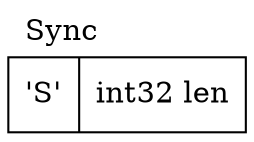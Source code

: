 graph Sync {
      label=Sync;
      labelloc=t;
      labeljust=l;
      node [shape=record];
      struct1 [label="'S'|int32 len"];
}
